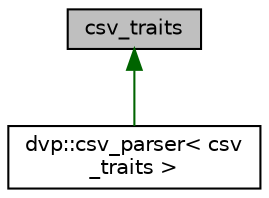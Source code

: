 digraph "csv_traits"
{
 // LATEX_PDF_SIZE
  edge [fontname="Helvetica",fontsize="10",labelfontname="Helvetica",labelfontsize="10"];
  node [fontname="Helvetica",fontsize="10",shape=record];
  Node0 [label="csv_traits",height=0.2,width=0.4,color="black", fillcolor="grey75", style="filled", fontcolor="black",tooltip=" "];
  Node0 -> Node1 [dir="back",color="darkgreen",fontsize="10",style="solid",fontname="Helvetica"];
  Node1 [label="dvp::csv_parser\< csv\l_traits \>",height=0.2,width=0.4,color="black", fillcolor="white", style="filled",URL="$classdvp_1_1csv__parser.html",tooltip=" "];
}
